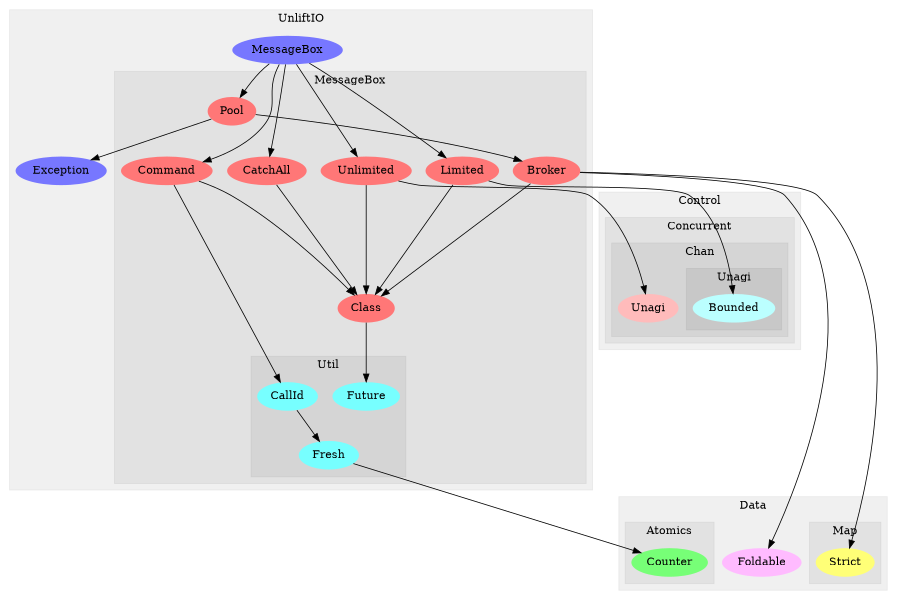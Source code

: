 digraph G {
size="6,4";
ratio="fill";
subgraph cluster_0 {
label="Control";
color="#0000000F";
style="filled";
subgraph cluster_1 {
label="Concurrent";
color="#0000000F";
style="filled";
subgraph cluster_2 {
label="Chan";
color="#0000000F";
style="filled";
u16[label="Unagi",style="filled",fillcolor="#ffbbbb",penwidth="0"];
subgraph cluster_3 {
label="Unagi";
color="#0000000F";
style="filled";
u12[label="Bounded",style="filled",fillcolor="#bbffff",penwidth="0"];

}

}

}

}
subgraph cluster_4 {
label="Data";
color="#0000000F";
style="filled";
u2[label="Foldable",style="filled",fillcolor="#ffbbff",penwidth="0"];
subgraph cluster_5 {
label="Atomics";
color="#0000000F";
style="filled";
u10[label="Counter",style="filled",fillcolor="#77ff77",penwidth="0"];

}
subgraph cluster_6 {
label="Map";
color="#0000000F";
style="filled";
u3[label="Strict",style="filled",fillcolor="#ffff77",penwidth="0"];

}

}
subgraph cluster_7 {
label="UnliftIO";
color="#0000000F";
style="filled";
u14[label="Exception",style="filled",fillcolor="#7777ff",penwidth="0"];
u0[label="MessageBox",style="filled",fillcolor="#7777ff",penwidth="0"];
subgraph cluster_8 {
label="MessageBox";
color="#0000000F";
style="filled";
u15[label="Unlimited",style="filled",fillcolor="#ff7777",penwidth="0"];
u13[label="Pool",style="filled",fillcolor="#ff7777",penwidth="0"];
u11[label="Limited",style="filled",fillcolor="#ff7777",penwidth="0"];
u7[label="Command",style="filled",fillcolor="#ff7777",penwidth="0"];
u6[label="CatchAll",style="filled",fillcolor="#ff7777",penwidth="0"];
u4[label="Class",style="filled",fillcolor="#ff7777",penwidth="0"];
u1[label="Broker",style="filled",fillcolor="#ff7777",penwidth="0"];
subgraph cluster_9 {
label="Util";
color="#0000000F";
style="filled";
u9[label="Fresh",style="filled",fillcolor="#77ffff",penwidth="0"];
u8[label="CallId",style="filled",fillcolor="#77ffff",penwidth="0"];
u5[label="Future",style="filled",fillcolor="#77ffff",penwidth="0"];

}

}

}
u0 -> u6;
u0 -> u7;
u0 -> u11;
u0 -> u13;
u0 -> u15;
u1 -> u2;
u1 -> u3;
u1 -> u4;
u4 -> u5;
u6 -> u4;
u7 -> u4;
u7 -> u8;
u8 -> u9;
u9 -> u10;
u11 -> u4;
u11 -> u12;
u13 -> u1;
u13 -> u14;
u15 -> u4;
u15 -> u16;

}
